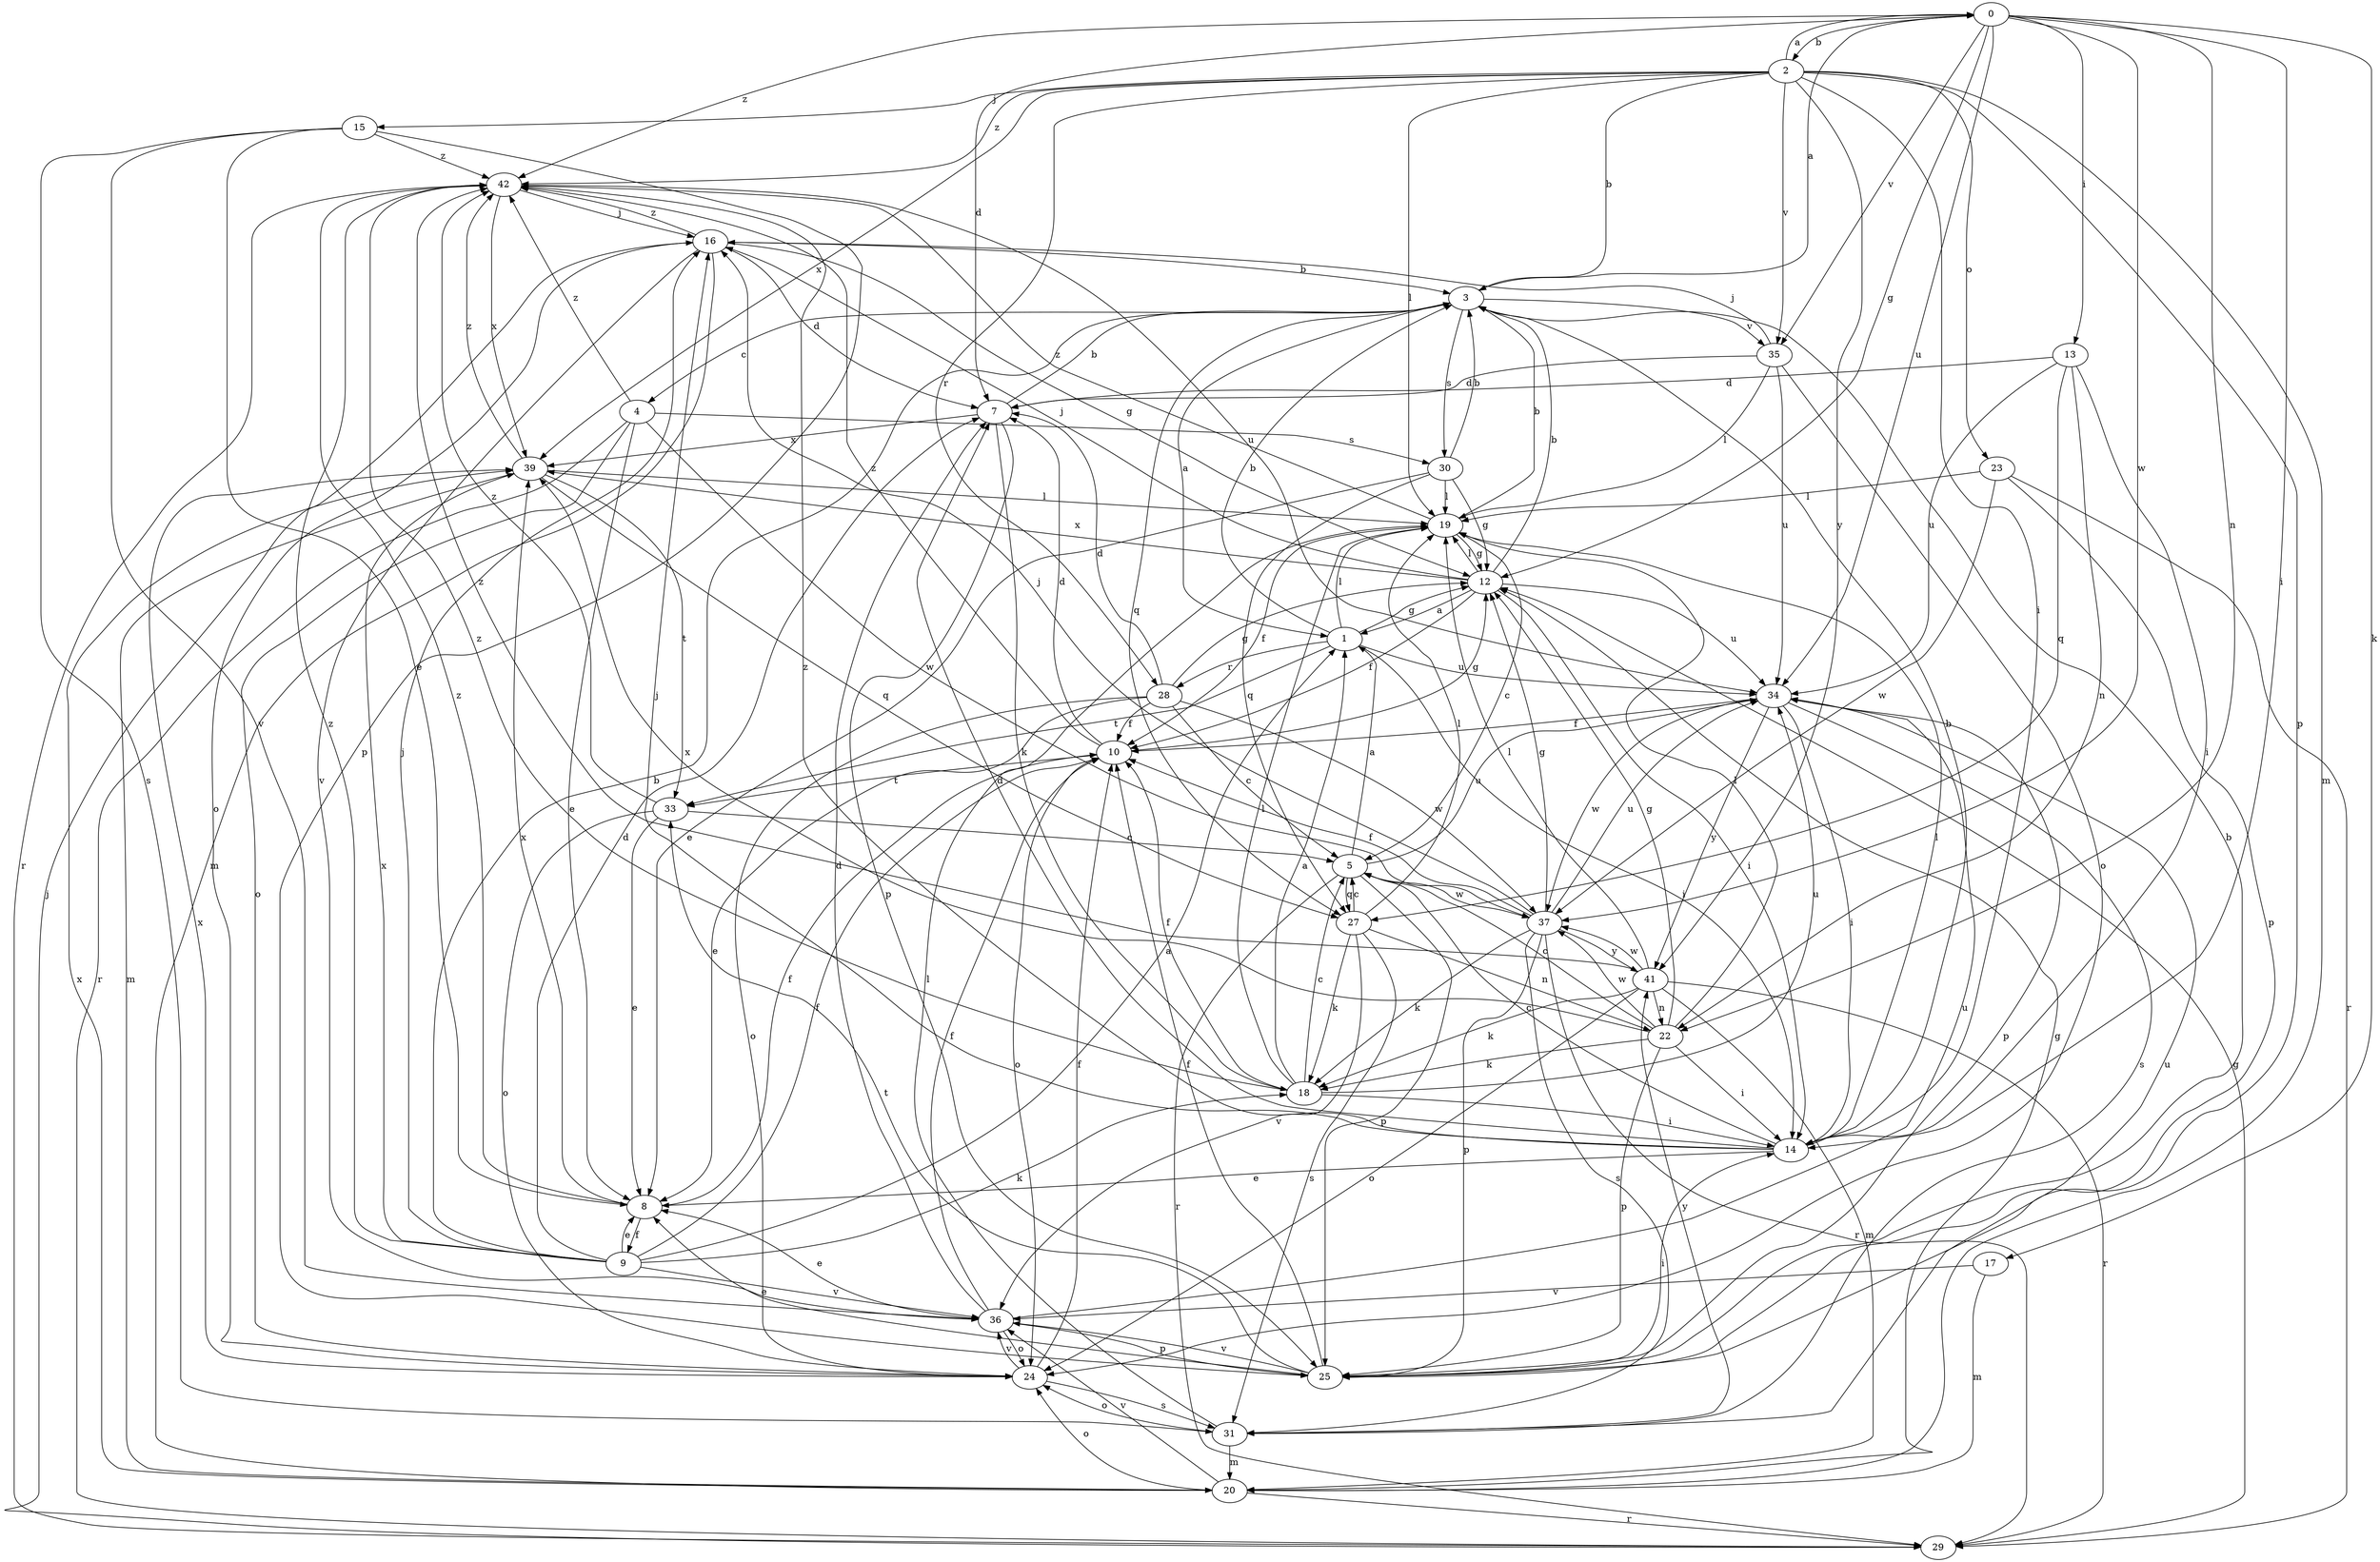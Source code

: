 strict digraph  {
0;
1;
2;
3;
4;
5;
7;
8;
9;
10;
12;
13;
14;
15;
16;
17;
18;
19;
20;
22;
23;
24;
25;
27;
28;
29;
30;
31;
33;
34;
35;
36;
37;
39;
41;
42;
0 -> 2  [label=b];
0 -> 7  [label=d];
0 -> 12  [label=g];
0 -> 13  [label=i];
0 -> 14  [label=i];
0 -> 17  [label=k];
0 -> 22  [label=n];
0 -> 34  [label=u];
0 -> 35  [label=v];
0 -> 37  [label=w];
0 -> 42  [label=z];
1 -> 3  [label=b];
1 -> 12  [label=g];
1 -> 14  [label=i];
1 -> 19  [label=l];
1 -> 28  [label=r];
1 -> 33  [label=t];
1 -> 34  [label=u];
2 -> 0  [label=a];
2 -> 3  [label=b];
2 -> 14  [label=i];
2 -> 15  [label=j];
2 -> 19  [label=l];
2 -> 20  [label=m];
2 -> 23  [label=o];
2 -> 25  [label=p];
2 -> 28  [label=r];
2 -> 35  [label=v];
2 -> 39  [label=x];
2 -> 41  [label=y];
2 -> 42  [label=z];
3 -> 0  [label=a];
3 -> 1  [label=a];
3 -> 4  [label=c];
3 -> 27  [label=q];
3 -> 30  [label=s];
3 -> 35  [label=v];
4 -> 8  [label=e];
4 -> 24  [label=o];
4 -> 29  [label=r];
4 -> 30  [label=s];
4 -> 37  [label=w];
4 -> 42  [label=z];
5 -> 1  [label=a];
5 -> 25  [label=p];
5 -> 27  [label=q];
5 -> 29  [label=r];
5 -> 34  [label=u];
5 -> 37  [label=w];
7 -> 3  [label=b];
7 -> 18  [label=k];
7 -> 25  [label=p];
7 -> 39  [label=x];
8 -> 9  [label=f];
8 -> 10  [label=f];
8 -> 39  [label=x];
8 -> 42  [label=z];
9 -> 1  [label=a];
9 -> 3  [label=b];
9 -> 7  [label=d];
9 -> 8  [label=e];
9 -> 10  [label=f];
9 -> 16  [label=j];
9 -> 18  [label=k];
9 -> 36  [label=v];
9 -> 39  [label=x];
9 -> 42  [label=z];
10 -> 7  [label=d];
10 -> 12  [label=g];
10 -> 24  [label=o];
10 -> 33  [label=t];
10 -> 42  [label=z];
12 -> 1  [label=a];
12 -> 3  [label=b];
12 -> 10  [label=f];
12 -> 14  [label=i];
12 -> 16  [label=j];
12 -> 19  [label=l];
12 -> 34  [label=u];
12 -> 39  [label=x];
13 -> 7  [label=d];
13 -> 14  [label=i];
13 -> 22  [label=n];
13 -> 27  [label=q];
13 -> 34  [label=u];
14 -> 3  [label=b];
14 -> 5  [label=c];
14 -> 7  [label=d];
14 -> 8  [label=e];
14 -> 16  [label=j];
14 -> 19  [label=l];
14 -> 42  [label=z];
15 -> 8  [label=e];
15 -> 25  [label=p];
15 -> 31  [label=s];
15 -> 36  [label=v];
15 -> 42  [label=z];
16 -> 3  [label=b];
16 -> 7  [label=d];
16 -> 12  [label=g];
16 -> 20  [label=m];
16 -> 24  [label=o];
16 -> 36  [label=v];
16 -> 42  [label=z];
17 -> 20  [label=m];
17 -> 36  [label=v];
18 -> 1  [label=a];
18 -> 5  [label=c];
18 -> 10  [label=f];
18 -> 14  [label=i];
18 -> 19  [label=l];
18 -> 34  [label=u];
18 -> 42  [label=z];
19 -> 3  [label=b];
19 -> 5  [label=c];
19 -> 10  [label=f];
19 -> 12  [label=g];
19 -> 42  [label=z];
20 -> 12  [label=g];
20 -> 24  [label=o];
20 -> 29  [label=r];
20 -> 36  [label=v];
20 -> 39  [label=x];
22 -> 5  [label=c];
22 -> 12  [label=g];
22 -> 14  [label=i];
22 -> 18  [label=k];
22 -> 19  [label=l];
22 -> 25  [label=p];
22 -> 37  [label=w];
22 -> 39  [label=x];
23 -> 19  [label=l];
23 -> 25  [label=p];
23 -> 29  [label=r];
23 -> 37  [label=w];
24 -> 10  [label=f];
24 -> 31  [label=s];
24 -> 36  [label=v];
24 -> 39  [label=x];
25 -> 3  [label=b];
25 -> 8  [label=e];
25 -> 10  [label=f];
25 -> 14  [label=i];
25 -> 33  [label=t];
25 -> 36  [label=v];
27 -> 5  [label=c];
27 -> 18  [label=k];
27 -> 19  [label=l];
27 -> 22  [label=n];
27 -> 31  [label=s];
27 -> 36  [label=v];
28 -> 5  [label=c];
28 -> 7  [label=d];
28 -> 8  [label=e];
28 -> 10  [label=f];
28 -> 12  [label=g];
28 -> 24  [label=o];
28 -> 37  [label=w];
29 -> 12  [label=g];
29 -> 16  [label=j];
30 -> 3  [label=b];
30 -> 8  [label=e];
30 -> 12  [label=g];
30 -> 19  [label=l];
30 -> 27  [label=q];
31 -> 19  [label=l];
31 -> 20  [label=m];
31 -> 24  [label=o];
31 -> 34  [label=u];
31 -> 41  [label=y];
33 -> 5  [label=c];
33 -> 8  [label=e];
33 -> 24  [label=o];
33 -> 42  [label=z];
34 -> 10  [label=f];
34 -> 14  [label=i];
34 -> 25  [label=p];
34 -> 31  [label=s];
34 -> 37  [label=w];
34 -> 41  [label=y];
35 -> 7  [label=d];
35 -> 16  [label=j];
35 -> 19  [label=l];
35 -> 24  [label=o];
35 -> 34  [label=u];
36 -> 7  [label=d];
36 -> 8  [label=e];
36 -> 10  [label=f];
36 -> 24  [label=o];
36 -> 25  [label=p];
36 -> 34  [label=u];
37 -> 10  [label=f];
37 -> 12  [label=g];
37 -> 16  [label=j];
37 -> 18  [label=k];
37 -> 25  [label=p];
37 -> 29  [label=r];
37 -> 31  [label=s];
37 -> 34  [label=u];
37 -> 41  [label=y];
39 -> 19  [label=l];
39 -> 20  [label=m];
39 -> 27  [label=q];
39 -> 33  [label=t];
39 -> 42  [label=z];
41 -> 18  [label=k];
41 -> 19  [label=l];
41 -> 20  [label=m];
41 -> 22  [label=n];
41 -> 24  [label=o];
41 -> 29  [label=r];
41 -> 37  [label=w];
41 -> 42  [label=z];
42 -> 16  [label=j];
42 -> 29  [label=r];
42 -> 34  [label=u];
42 -> 39  [label=x];
}
